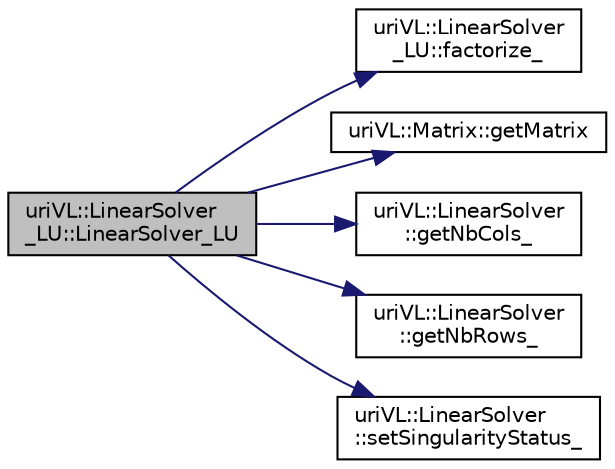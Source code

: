 digraph "uriVL::LinearSolver_LU::LinearSolver_LU"
{
  edge [fontname="Helvetica",fontsize="10",labelfontname="Helvetica",labelfontsize="10"];
  node [fontname="Helvetica",fontsize="10",shape=record];
  rankdir="LR";
  Node1 [label="uriVL::LinearSolver\l_LU::LinearSolver_LU",height=0.2,width=0.4,color="black", fillcolor="grey75", style="filled", fontcolor="black"];
  Node1 -> Node2 [color="midnightblue",fontsize="10",style="solid",fontname="Helvetica"];
  Node2 [label="uriVL::LinearSolver\l_LU::factorize_",height=0.2,width=0.4,color="black", fillcolor="white", style="filled",URL="$classuriVL_1_1LinearSolver__LU.html#a18aab68f8c683a87d57d912dedce8cad",tooltip="Computes the LU factorization of an SLE. "];
  Node1 -> Node3 [color="midnightblue",fontsize="10",style="solid",fontname="Helvetica"];
  Node3 [label="uriVL::Matrix::getMatrix",height=0.2,width=0.4,color="black", fillcolor="white", style="filled",URL="$classuriVL_1_1Matrix.html#a29c91cadbe9ad1e2ec93d51711348f77",tooltip="Returns a read-only pointer to the matrix data. "];
  Node1 -> Node4 [color="midnightblue",fontsize="10",style="solid",fontname="Helvetica"];
  Node4 [label="uriVL::LinearSolver\l::getNbCols_",height=0.2,width=0.4,color="black", fillcolor="white", style="filled",URL="$classuriVL_1_1LinearSolver.html#ab672e6c8946bd3fa376b04a3a3ddaf99",tooltip="Reports the number of rows of the solver&#39;s matrix. "];
  Node1 -> Node5 [color="midnightblue",fontsize="10",style="solid",fontname="Helvetica"];
  Node5 [label="uriVL::LinearSolver\l::getNbRows_",height=0.2,width=0.4,color="black", fillcolor="white", style="filled",URL="$classuriVL_1_1LinearSolver.html#a868b3f6b162b3fa07802280db3ed4221",tooltip="Reports the number of rows of the solver&#39;s matrix. "];
  Node1 -> Node6 [color="midnightblue",fontsize="10",style="solid",fontname="Helvetica"];
  Node6 [label="uriVL::LinearSolver\l::setSingularityStatus_",height=0.2,width=0.4,color="black", fillcolor="white", style="filled",URL="$classuriVL_1_1LinearSolver.html#aaf3f8aa666f8853eac7927df1290cc41",tooltip="Sets the singularityStatus_. "];
}
